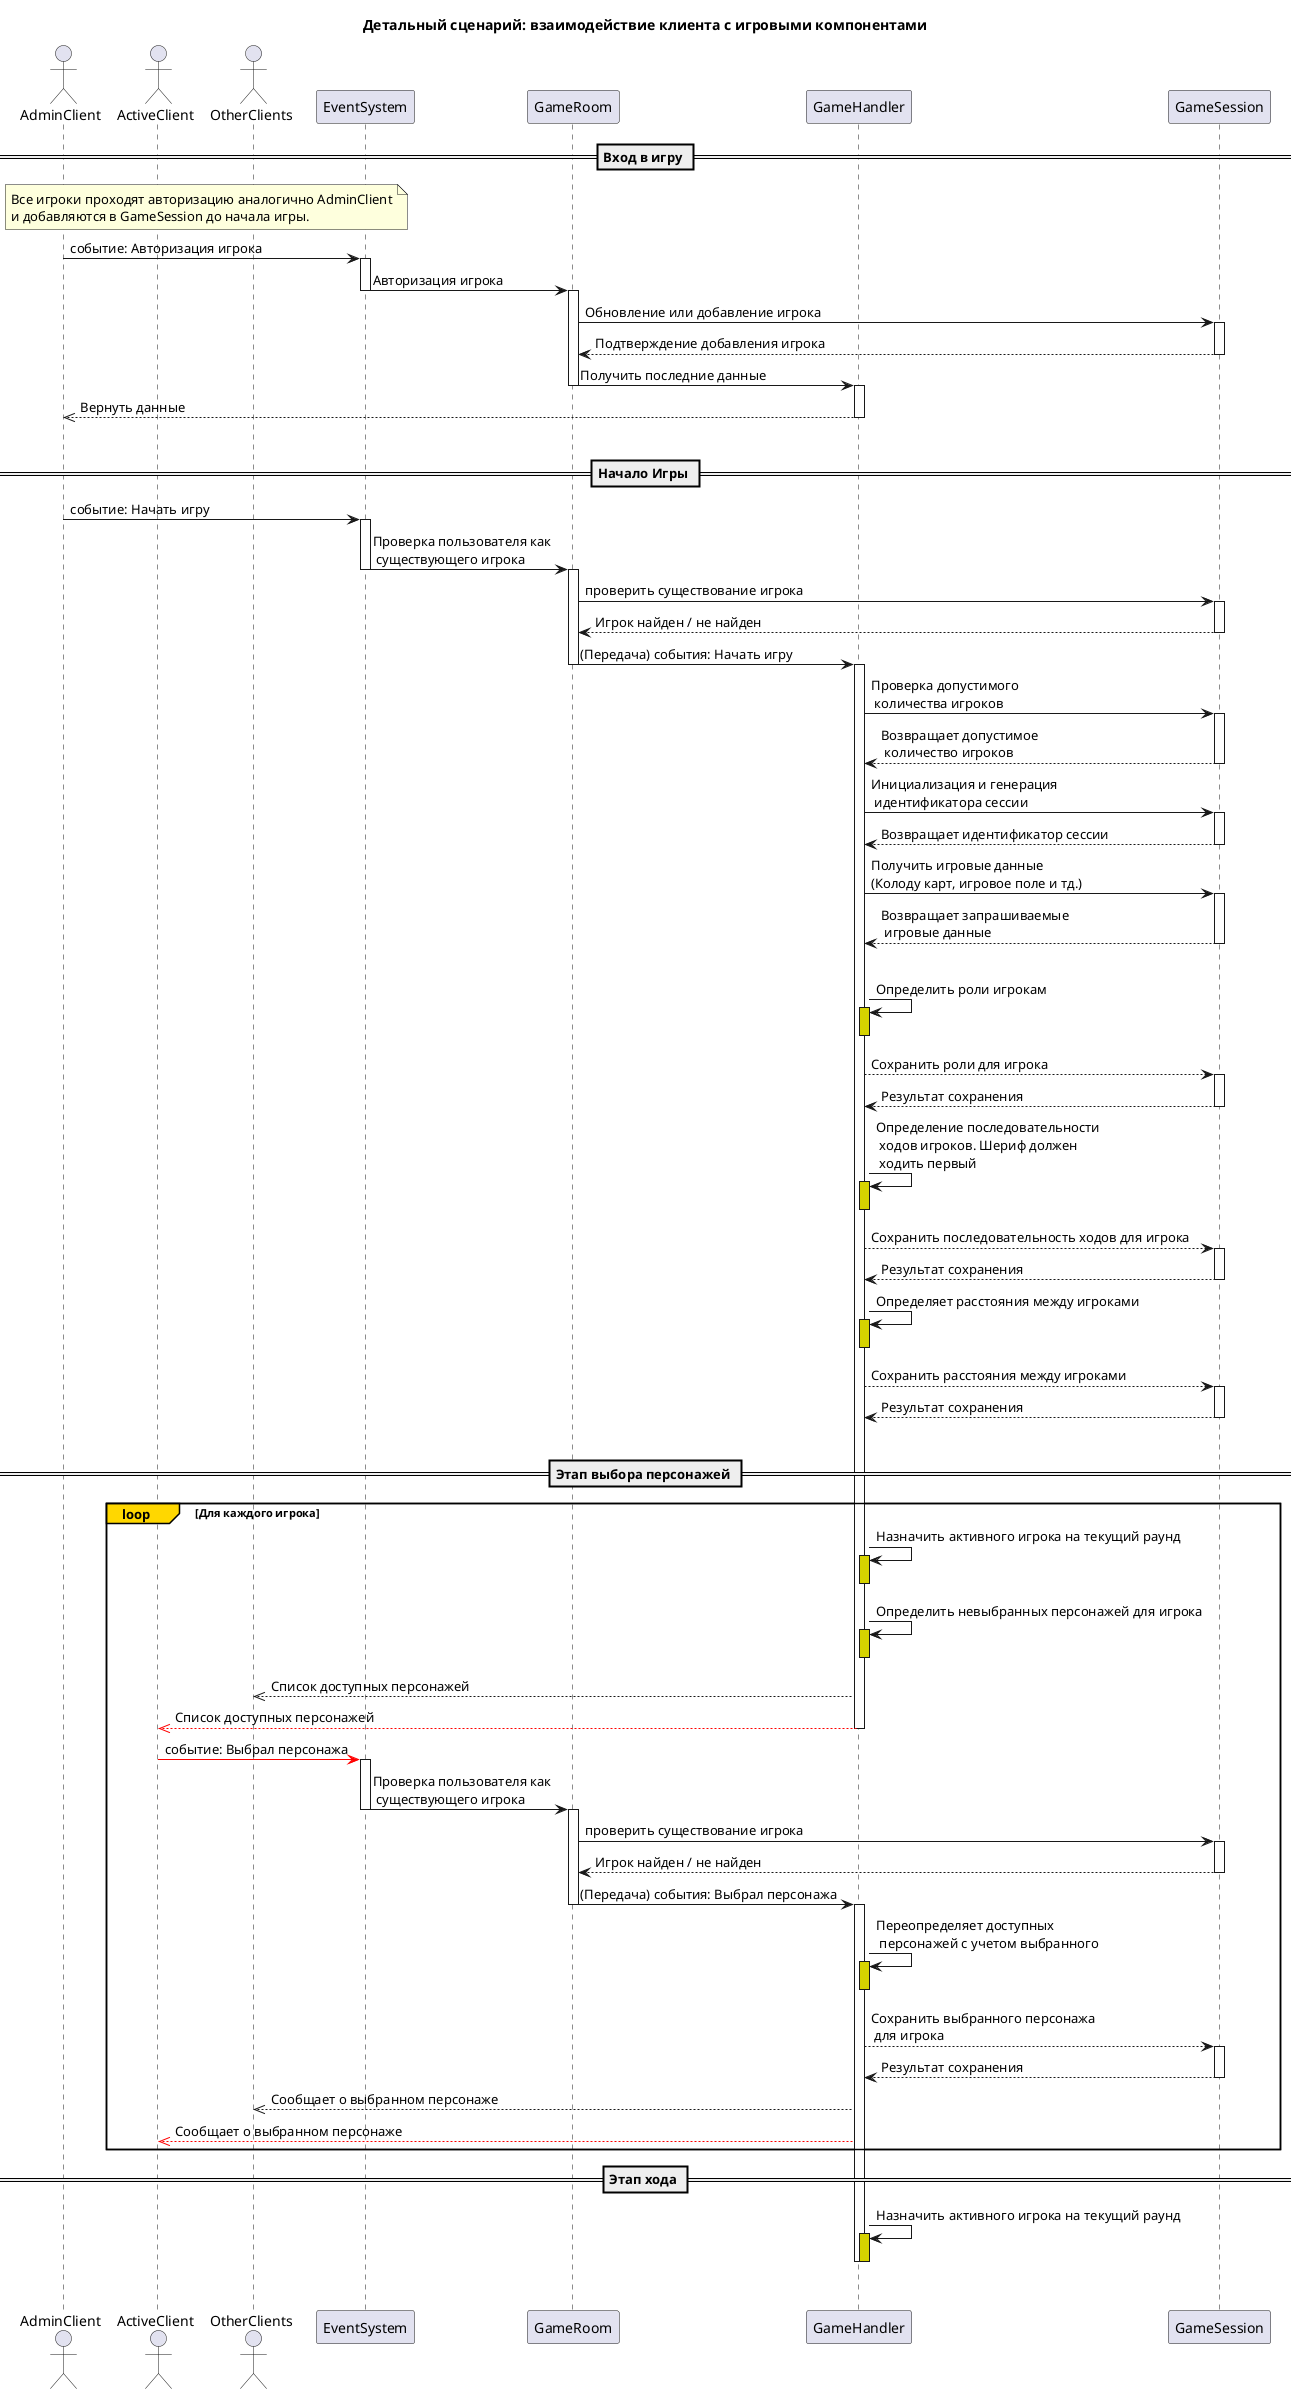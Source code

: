 @startuml sequenceDiagramGameComponents
title Детальный сценарий: взаимодействие клиента с игровыми компонентами

actor AdminClient
actor ActiveClient
actor OtherClients
participant EventSystem
participant GameRoom
participant GameHandler
participant GameSession
' participant Card
' participant Player

== Вход в игру ==
note over ActiveClient, OtherClients
Все игроки проходят авторизацию аналогично AdminClient
и добавляются в GameSession до начала игры.
end note

AdminClient -> EventSystem ++ : событие: Авторизация игрока
EventSystem -> GameRoom --++ : Авторизация игрока
GameRoom -> GameSession ++ : Обновление или добавление игрока
GameSession --> GameRoom -- : Подтверждение добавления игрока
GameRoom -> GameHandler --++ : Получить последние данные
GameHandler -->> AdminClient -- : Вернуть данные
|||
== Начало Игры ==
AdminClient -> EventSystem ++ : событие: Начать игру
EventSystem -> GameRoom --++ : Проверка пользователя как\n существующего игрока
GameRoom -> GameSession ++ : проверить существование игрока
GameSession --> GameRoom -- : Игрок найден / не найден
GameRoom -> GameHandler --++ : (Передача) события: Начать игру

GameHandler -> GameSession ++ : Проверка допустимого\n количества игроков
GameSession --> GameHandler -- : Возвращает допустимое\n количество игроков
GameHandler -> GameSession ++ : Инициализация и генерация\n идентификатора сессии
GameSession --> GameHandler -- : Возвращает идентификатор сессии
GameHandler -> GameSession ++ : Получить игровые данные\n(Колоду карт, игровое поле и тд.)
GameSession --> GameHandler -- : Возвращает запрашиваемые\n игровые данные
|||
GameHandler -> GameHandler ++-- #d6d300 : Определить роли игрокам
GameHandler --> GameSession ++ : Сохранить роли для игрока
GameSession --> GameHandler -- : Результат сохранения

GameHandler -> GameHandler ++-- #d6d300 : Определение последовательности\n ходов игроков. Шериф должен\n ходить первый
GameHandler --> GameSession ++ : Сохранить последовательность ходов для игрока
GameSession --> GameHandler -- : Результат сохранения

GameHandler -> GameHandler ++-- #d6d300 : Определяет расстояния между игроками
GameHandler --> GameSession ++ : Сохранить расстояния между игроками
GameSession --> GameHandler -- : Результат сохранения
|||
== Этап выбора персонажей ==

loop#Gold Для каждого игрока
    GameHandler -> GameHandler ++-- #d6d300 : Назначить активного игрока на текущий раунд
    GameHandler -> GameHandler ++-- #d6d300 : Определить невыбранных персонажей для игрока

    GameHandler -->> OtherClients : Список доступных персонажей
    GameHandler --[#red]>> ActiveClient : Список доступных персонажей
    deactivate GameHandler

    ActiveClient -[#red]> EventSystem ++ : событие: Выбрал персонажа
    EventSystem -> GameRoom --++ : Проверка пользователя как\n существующего игрока
    GameRoom -> GameSession ++ : проверить существование игрока
    GameSession --> GameRoom -- : Игрок найден / не найден
    GameRoom -> GameHandler --++ : (Передача) события: Выбрал персонажа

    GameHandler -> GameHandler ++-- #d6d300 : Переопределяет доступных\n персонажей с учетом выбранного
    GameHandler --> GameSession ++ : Сохранить выбранного персонажа\n для игрока
    GameSession --> GameHandler -- : Результат сохранения
    GameHandler -->> OtherClients : Сообщает о выбранном персонаже
    GameHandler --[#red]>> ActiveClient : Сообщает о выбранном персонаже
end

== Этап хода ==
GameHandler -> GameHandler ++-- #d6d300 : Назначить активного игрока на текущий раунд

deactivate GameHandler
|||
@enduml
